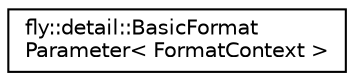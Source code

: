 digraph "Graphical Class Hierarchy"
{
 // LATEX_PDF_SIZE
  edge [fontname="Helvetica",fontsize="10",labelfontname="Helvetica",labelfontsize="10"];
  node [fontname="Helvetica",fontsize="10",shape=record];
  rankdir="LR";
  Node0 [label="fly::detail::BasicFormat\lParameter\< FormatContext \>",height=0.2,width=0.4,color="black", fillcolor="white", style="filled",URL="$classfly_1_1detail_1_1_basic_format_parameter.html",tooltip=" "];
}
